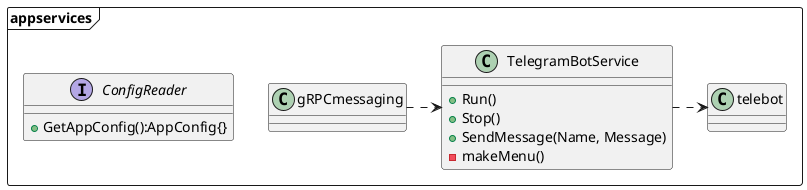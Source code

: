 @startuml app_services
package appservices <<Frame>> {
    interface ConfigReader{
        + GetAppConfig():AppConfig{}
    }
    class gRPCmessaging
    class TelegramBotService{
        + Run()
        + Stop()
        + SendMessage(Name, Message)
        - makeMenu()
    }
    class telebot 
    gRPCmessaging .> TelegramBotService
    TelegramBotService .> telebot
}
@enduml